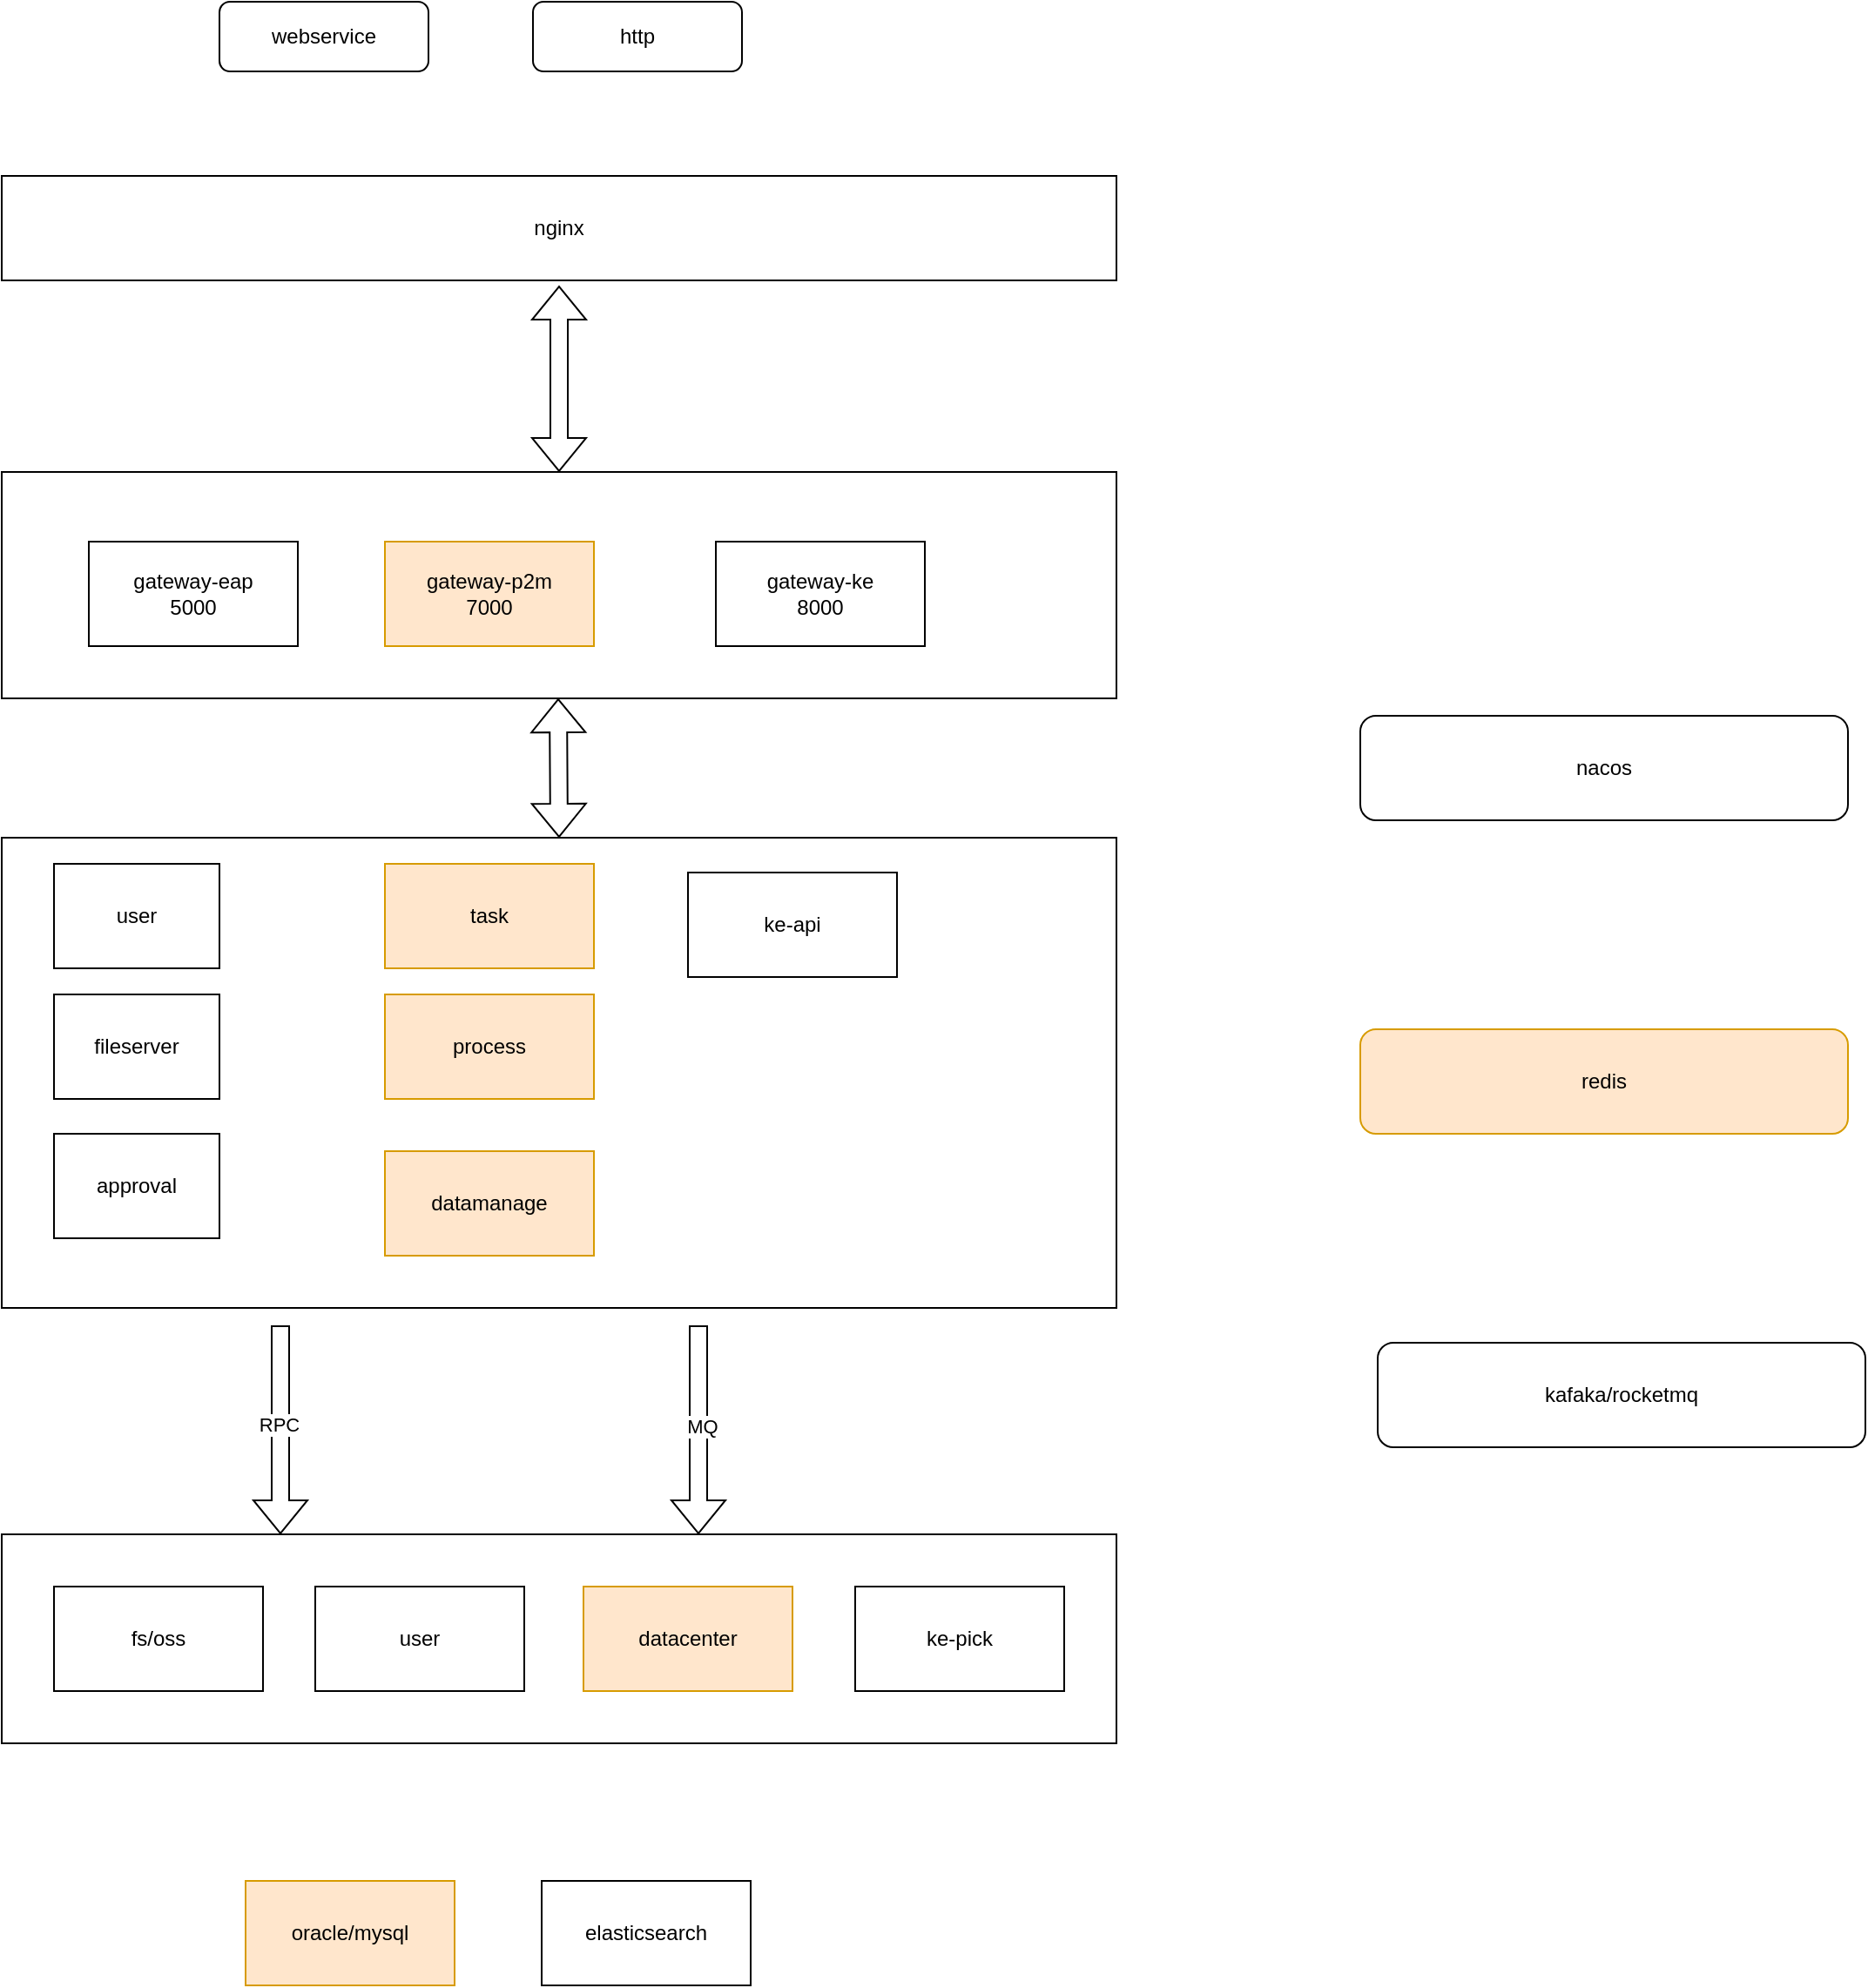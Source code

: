 <mxfile version="24.5.3" type="device">
  <diagram id="3PC_2VNyLdQvMeD3Lt3p" name="微服务架构图">
    <mxGraphModel dx="880" dy="532" grid="1" gridSize="10" guides="1" tooltips="1" connect="1" arrows="1" fold="1" page="1" pageScale="1" pageWidth="827" pageHeight="1169" math="0" shadow="0">
      <root>
        <mxCell id="0" />
        <mxCell id="1" parent="0" />
        <mxCell id="5sUMfX2vIFnMiJ2HB_PX-6" value="" style="rounded=0;whiteSpace=wrap;html=1;" parent="1" vertex="1">
          <mxGeometry x="20" y="300" width="640" height="130" as="geometry" />
        </mxCell>
        <mxCell id="5sUMfX2vIFnMiJ2HB_PX-1" value="http" style="rounded=1;whiteSpace=wrap;html=1;fontSize=12;glass=0;strokeWidth=1;shadow=0;" parent="1" vertex="1">
          <mxGeometry x="325" y="30" width="120" height="40" as="geometry" />
        </mxCell>
        <mxCell id="5sUMfX2vIFnMiJ2HB_PX-2" value="nginx" style="rounded=0;whiteSpace=wrap;html=1;" parent="1" vertex="1">
          <mxGeometry x="20" y="130" width="640" height="60" as="geometry" />
        </mxCell>
        <mxCell id="5sUMfX2vIFnMiJ2HB_PX-3" value="gateway-p2m&lt;div&gt;7000&lt;/div&gt;" style="rounded=0;whiteSpace=wrap;html=1;fillColor=#ffe6cc;strokeColor=#d79b00;" parent="1" vertex="1">
          <mxGeometry x="240" y="340" width="120" height="60" as="geometry" />
        </mxCell>
        <mxCell id="5sUMfX2vIFnMiJ2HB_PX-4" value="gateway-eap&lt;div&gt;5000&lt;/div&gt;" style="rounded=0;whiteSpace=wrap;html=1;" parent="1" vertex="1">
          <mxGeometry x="70" y="340" width="120" height="60" as="geometry" />
        </mxCell>
        <mxCell id="5sUMfX2vIFnMiJ2HB_PX-5" value="gateway-ke&lt;div&gt;8000&lt;/div&gt;" style="rounded=0;whiteSpace=wrap;html=1;" parent="1" vertex="1">
          <mxGeometry x="430" y="340" width="120" height="60" as="geometry" />
        </mxCell>
        <mxCell id="5sUMfX2vIFnMiJ2HB_PX-7" value="nacos" style="rounded=1;whiteSpace=wrap;html=1;" parent="1" vertex="1">
          <mxGeometry x="800" y="440" width="280" height="60" as="geometry" />
        </mxCell>
        <mxCell id="5sUMfX2vIFnMiJ2HB_PX-9" value="webservice" style="rounded=1;whiteSpace=wrap;html=1;fontSize=12;glass=0;strokeWidth=1;shadow=0;" parent="1" vertex="1">
          <mxGeometry x="145" y="30" width="120" height="40" as="geometry" />
        </mxCell>
        <mxCell id="5sUMfX2vIFnMiJ2HB_PX-17" value="" style="rounded=0;whiteSpace=wrap;html=1;" parent="1" vertex="1">
          <mxGeometry x="20" y="910" width="640" height="120" as="geometry" />
        </mxCell>
        <mxCell id="5sUMfX2vIFnMiJ2HB_PX-18" value="fs/oss" style="rounded=0;whiteSpace=wrap;html=1;" parent="1" vertex="1">
          <mxGeometry x="50" y="940" width="120" height="60" as="geometry" />
        </mxCell>
        <mxCell id="5sUMfX2vIFnMiJ2HB_PX-19" value="datacenter" style="rounded=0;whiteSpace=wrap;html=1;fillColor=#ffe6cc;strokeColor=#d79b00;" parent="1" vertex="1">
          <mxGeometry x="354" y="940" width="120" height="60" as="geometry" />
        </mxCell>
        <mxCell id="5sUMfX2vIFnMiJ2HB_PX-20" value="user" style="rounded=0;whiteSpace=wrap;html=1;" parent="1" vertex="1">
          <mxGeometry x="200" y="940" width="120" height="60" as="geometry" />
        </mxCell>
        <mxCell id="5sUMfX2vIFnMiJ2HB_PX-21" value="ke-pick" style="rounded=0;whiteSpace=wrap;html=1;" parent="1" vertex="1">
          <mxGeometry x="510" y="940" width="120" height="60" as="geometry" />
        </mxCell>
        <mxCell id="5sUMfX2vIFnMiJ2HB_PX-22" value="oracle/mysql" style="rounded=0;whiteSpace=wrap;html=1;fillColor=#ffe6cc;strokeColor=#d79b00;" parent="1" vertex="1">
          <mxGeometry x="160" y="1109" width="120" height="60" as="geometry" />
        </mxCell>
        <mxCell id="5sUMfX2vIFnMiJ2HB_PX-23" value="elasticsearch" style="rounded=0;whiteSpace=wrap;html=1;" parent="1" vertex="1">
          <mxGeometry x="330" y="1109" width="120" height="60" as="geometry" />
        </mxCell>
        <mxCell id="5sUMfX2vIFnMiJ2HB_PX-24" value="" style="shape=flexArrow;endArrow=classic;html=1;rounded=0;entryX=0.25;entryY=0;entryDx=0;entryDy=0;" parent="1" target="5sUMfX2vIFnMiJ2HB_PX-17" edge="1">
          <mxGeometry width="50" height="50" relative="1" as="geometry">
            <mxPoint x="180" y="790" as="sourcePoint" />
            <mxPoint x="160" y="780" as="targetPoint" />
          </mxGeometry>
        </mxCell>
        <mxCell id="5sUMfX2vIFnMiJ2HB_PX-25" value="RPC" style="edgeLabel;html=1;align=center;verticalAlign=middle;resizable=0;points=[];" parent="5sUMfX2vIFnMiJ2HB_PX-24" vertex="1" connectable="0">
          <mxGeometry x="-0.057" y="-1" relative="1" as="geometry">
            <mxPoint as="offset" />
          </mxGeometry>
        </mxCell>
        <mxCell id="5sUMfX2vIFnMiJ2HB_PX-27" value="" style="shape=flexArrow;endArrow=classic;html=1;rounded=0;entryX=0.25;entryY=0;entryDx=0;entryDy=0;" parent="1" edge="1">
          <mxGeometry width="50" height="50" relative="1" as="geometry">
            <mxPoint x="420" y="790" as="sourcePoint" />
            <mxPoint x="420" y="910" as="targetPoint" />
          </mxGeometry>
        </mxCell>
        <mxCell id="5sUMfX2vIFnMiJ2HB_PX-40" value="MQ" style="edgeLabel;html=1;align=center;verticalAlign=middle;resizable=0;points=[];" parent="5sUMfX2vIFnMiJ2HB_PX-27" vertex="1" connectable="0">
          <mxGeometry x="-0.033" y="2" relative="1" as="geometry">
            <mxPoint as="offset" />
          </mxGeometry>
        </mxCell>
        <mxCell id="5sUMfX2vIFnMiJ2HB_PX-32" value="" style="rounded=0;whiteSpace=wrap;html=1;" parent="1" vertex="1">
          <mxGeometry x="20" y="510" width="640" height="270" as="geometry" />
        </mxCell>
        <mxCell id="5sUMfX2vIFnMiJ2HB_PX-33" value="user" style="rounded=0;whiteSpace=wrap;html=1;" parent="1" vertex="1">
          <mxGeometry x="50" y="525" width="95" height="60" as="geometry" />
        </mxCell>
        <mxCell id="5sUMfX2vIFnMiJ2HB_PX-34" value="fileserver" style="rounded=0;whiteSpace=wrap;html=1;" parent="1" vertex="1">
          <mxGeometry x="50" y="600" width="95" height="60" as="geometry" />
        </mxCell>
        <mxCell id="5sUMfX2vIFnMiJ2HB_PX-35" value="approval" style="rounded=0;whiteSpace=wrap;html=1;" parent="1" vertex="1">
          <mxGeometry x="50" y="680" width="95" height="60" as="geometry" />
        </mxCell>
        <mxCell id="5sUMfX2vIFnMiJ2HB_PX-36" value="task" style="rounded=0;whiteSpace=wrap;html=1;fillColor=#ffe6cc;strokeColor=#d79b00;" parent="1" vertex="1">
          <mxGeometry x="240" y="525" width="120" height="60" as="geometry" />
        </mxCell>
        <mxCell id="5sUMfX2vIFnMiJ2HB_PX-37" value="process" style="rounded=0;whiteSpace=wrap;html=1;fillColor=#ffe6cc;strokeColor=#d79b00;" parent="1" vertex="1">
          <mxGeometry x="240" y="600" width="120" height="60" as="geometry" />
        </mxCell>
        <mxCell id="5sUMfX2vIFnMiJ2HB_PX-38" value="datamanage" style="rounded=0;whiteSpace=wrap;html=1;fillColor=#ffe6cc;strokeColor=#d79b00;" parent="1" vertex="1">
          <mxGeometry x="240" y="690" width="120" height="60" as="geometry" />
        </mxCell>
        <mxCell id="5sUMfX2vIFnMiJ2HB_PX-39" value="ke-api" style="rounded=0;whiteSpace=wrap;html=1;" parent="1" vertex="1">
          <mxGeometry x="414" y="530" width="120" height="60" as="geometry" />
        </mxCell>
        <mxCell id="5sUMfX2vIFnMiJ2HB_PX-41" value="kafaka/rocketmq" style="rounded=1;whiteSpace=wrap;html=1;" parent="1" vertex="1">
          <mxGeometry x="810" y="800" width="280" height="60" as="geometry" />
        </mxCell>
        <mxCell id="5sUMfX2vIFnMiJ2HB_PX-42" value="redis" style="rounded=1;whiteSpace=wrap;html=1;fillColor=#ffe6cc;strokeColor=#d79b00;" parent="1" vertex="1">
          <mxGeometry x="800" y="620" width="280" height="60" as="geometry" />
        </mxCell>
        <mxCell id="NcXL4U35LHqlY39h4ieN-1" value="" style="shape=flexArrow;endArrow=classic;startArrow=classic;html=1;rounded=0;" edge="1" parent="1" source="5sUMfX2vIFnMiJ2HB_PX-6">
          <mxGeometry width="100" height="100" relative="1" as="geometry">
            <mxPoint x="270" y="310" as="sourcePoint" />
            <mxPoint x="340" y="193" as="targetPoint" />
          </mxGeometry>
        </mxCell>
        <mxCell id="NcXL4U35LHqlY39h4ieN-3" value="" style="shape=flexArrow;endArrow=classic;startArrow=classic;html=1;rounded=0;" edge="1" parent="1">
          <mxGeometry width="100" height="100" relative="1" as="geometry">
            <mxPoint x="340" y="510" as="sourcePoint" />
            <mxPoint x="339.5" y="430" as="targetPoint" />
          </mxGeometry>
        </mxCell>
      </root>
    </mxGraphModel>
  </diagram>
</mxfile>
